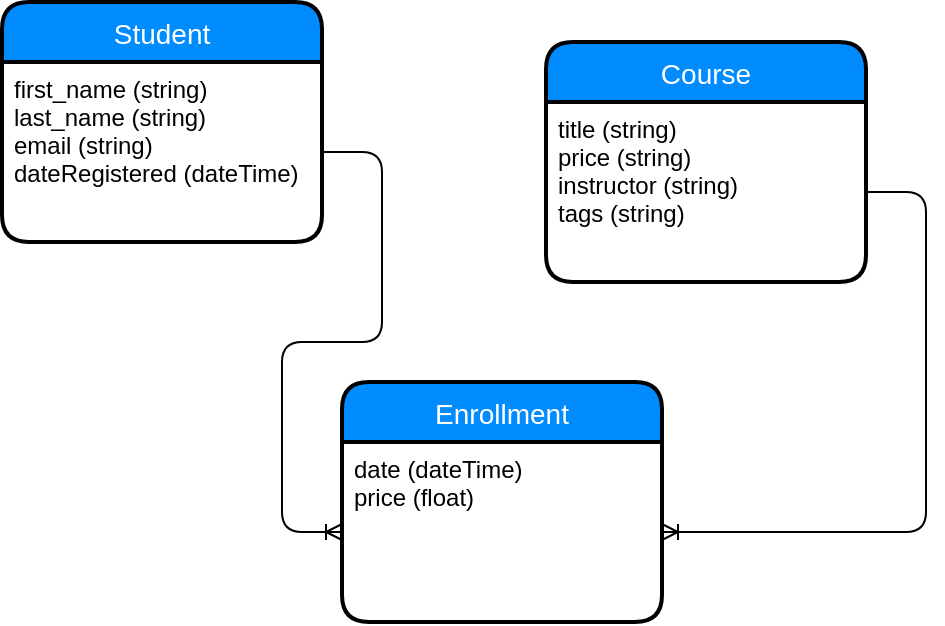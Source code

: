 <mxfile version="11.1.4" type="device"><diagram id="qfE9Dohpt8ggFHTOr7NW" name="Page-1"><mxGraphModel dx="480" dy="701" grid="1" gridSize="10" guides="1" tooltips="1" connect="1" arrows="1" fold="1" page="1" pageScale="1" pageWidth="850" pageHeight="1100" math="0" shadow="0"><root><mxCell id="0"/><mxCell id="1" parent="0"/><mxCell id="6jYPDa2FsDwZSIEzfxGi-1" value="Student" style="swimlane;childLayout=stackLayout;horizontal=1;startSize=30;horizontalStack=0;fillColor=#008cff;fontColor=#FFFFFF;rounded=1;fontSize=14;fontStyle=0;strokeWidth=2;resizeParent=0;resizeLast=1;shadow=0;dashed=0;align=center;" vertex="1" parent="1"><mxGeometry x="110" y="40" width="160" height="120" as="geometry"/></mxCell><mxCell id="6jYPDa2FsDwZSIEzfxGi-2" value="first_name (string)&#10;last_name (string)&#10;email (string)&#10;dateRegistered (dateTime)" style="align=left;strokeColor=none;fillColor=none;spacingLeft=4;fontSize=12;verticalAlign=top;resizable=0;rotatable=0;part=1;" vertex="1" parent="6jYPDa2FsDwZSIEzfxGi-1"><mxGeometry y="30" width="160" height="90" as="geometry"/></mxCell><mxCell id="6jYPDa2FsDwZSIEzfxGi-3" value="Course" style="swimlane;childLayout=stackLayout;horizontal=1;startSize=30;horizontalStack=0;fillColor=#008cff;fontColor=#FFFFFF;rounded=1;fontSize=14;fontStyle=0;strokeWidth=2;resizeParent=0;resizeLast=1;shadow=0;dashed=0;align=center;" vertex="1" parent="1"><mxGeometry x="382" y="60" width="160" height="120" as="geometry"/></mxCell><mxCell id="6jYPDa2FsDwZSIEzfxGi-4" value="title (string)&#10;price (string)&#10;instructor (string)&#10;tags (string)" style="align=left;strokeColor=none;fillColor=none;spacingLeft=4;fontSize=12;verticalAlign=top;resizable=0;rotatable=0;part=1;" vertex="1" parent="6jYPDa2FsDwZSIEzfxGi-3"><mxGeometry y="30" width="160" height="90" as="geometry"/></mxCell><mxCell id="6jYPDa2FsDwZSIEzfxGi-8" value="Enrollment" style="swimlane;childLayout=stackLayout;horizontal=1;startSize=30;horizontalStack=0;fillColor=#008cff;fontColor=#FFFFFF;rounded=1;fontSize=14;fontStyle=0;strokeWidth=2;resizeParent=0;resizeLast=1;shadow=0;dashed=0;align=center;" vertex="1" parent="1"><mxGeometry x="280" y="230" width="160" height="120" as="geometry"/></mxCell><mxCell id="6jYPDa2FsDwZSIEzfxGi-9" value="date (dateTime)&#10;price (float)" style="align=left;strokeColor=none;fillColor=none;spacingLeft=4;fontSize=12;verticalAlign=top;resizable=0;rotatable=0;part=1;" vertex="1" parent="6jYPDa2FsDwZSIEzfxGi-8"><mxGeometry y="30" width="160" height="90" as="geometry"/></mxCell><mxCell id="6jYPDa2FsDwZSIEzfxGi-10" value="" style="edgeStyle=entityRelationEdgeStyle;fontSize=12;html=1;endArrow=ERoneToMany;exitX=1;exitY=0.5;exitDx=0;exitDy=0;entryX=0;entryY=0.5;entryDx=0;entryDy=0;" edge="1" parent="1" source="6jYPDa2FsDwZSIEzfxGi-2" target="6jYPDa2FsDwZSIEzfxGi-9"><mxGeometry width="100" height="100" relative="1" as="geometry"><mxPoint x="110" y="480" as="sourcePoint"/><mxPoint x="210" y="380" as="targetPoint"/></mxGeometry></mxCell><mxCell id="6jYPDa2FsDwZSIEzfxGi-11" value="" style="edgeStyle=entityRelationEdgeStyle;fontSize=12;html=1;endArrow=ERoneToMany;" edge="1" parent="1" source="6jYPDa2FsDwZSIEzfxGi-4" target="6jYPDa2FsDwZSIEzfxGi-9"><mxGeometry width="100" height="100" relative="1" as="geometry"><mxPoint x="425" y="430" as="sourcePoint"/><mxPoint x="525" y="330" as="targetPoint"/></mxGeometry></mxCell></root></mxGraphModel></diagram></mxfile>